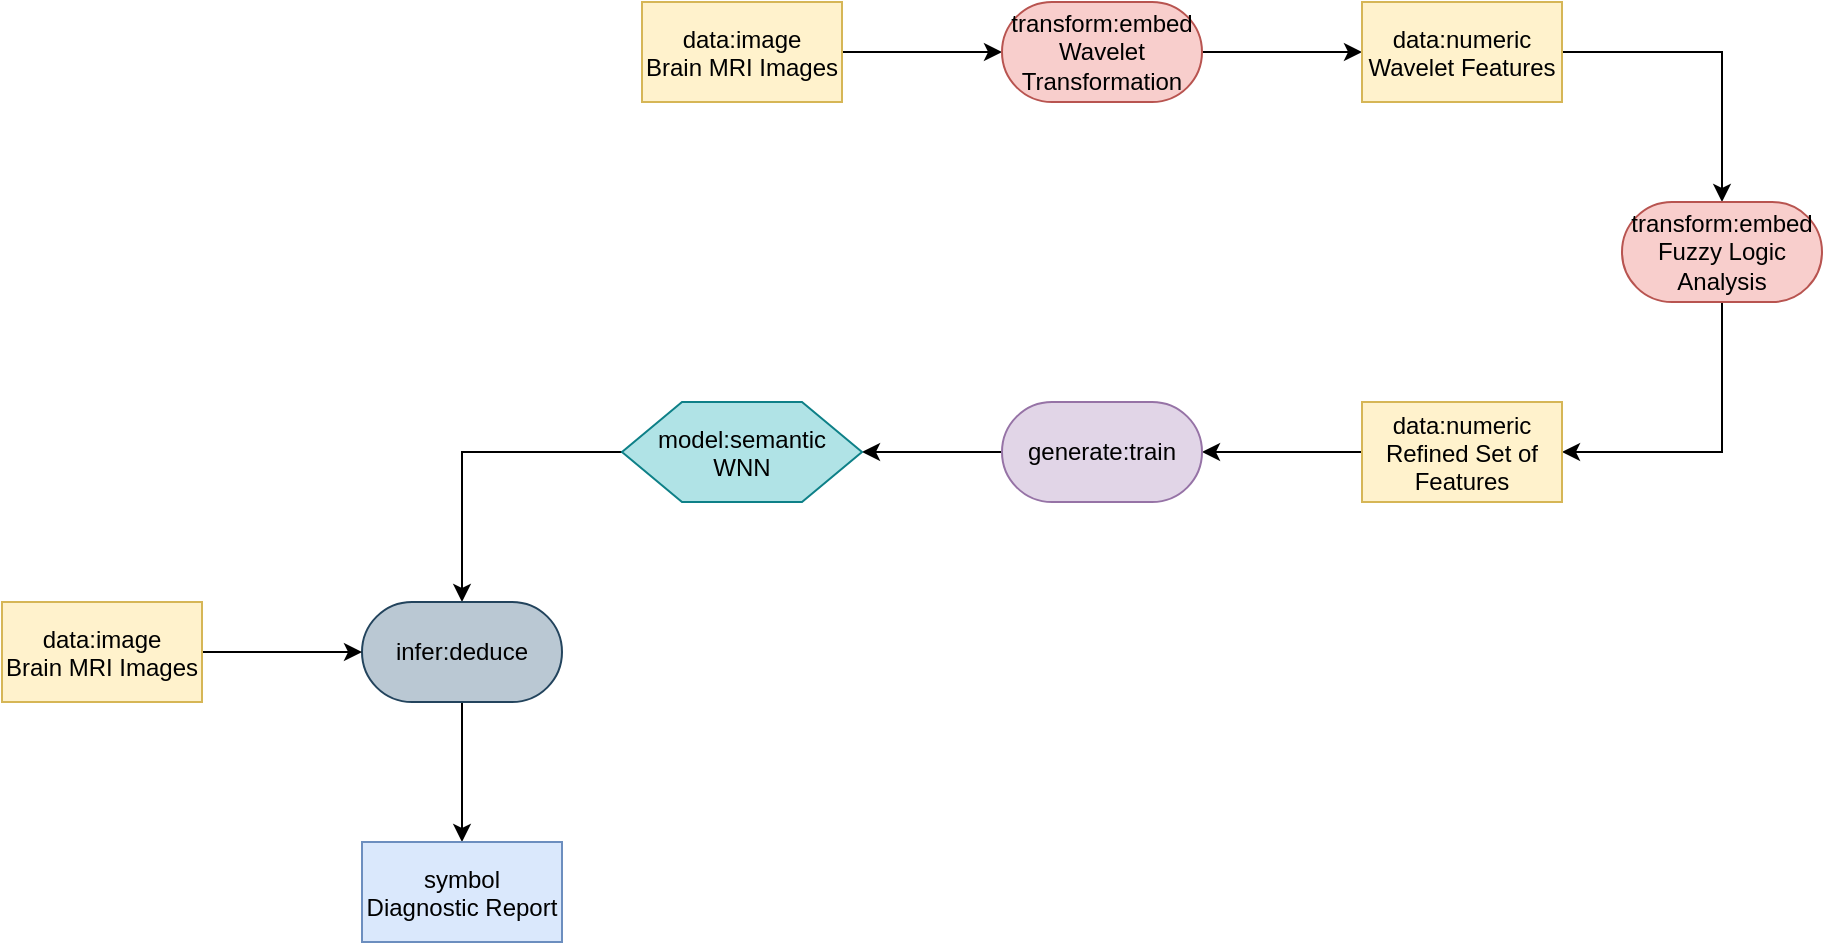 <mxfile version="26.2.14">
  <diagram name="Page-1" id="P8pH1wAPzSwcCt93VveC">
    <mxGraphModel dx="1426" dy="871" grid="1" gridSize="10" guides="1" tooltips="1" connect="1" arrows="1" fold="1" page="1" pageScale="1" pageWidth="3300" pageHeight="4681" math="0" shadow="0">
      <root>
        <mxCell id="0" />
        <mxCell id="1" parent="0" />
        <mxCell id="SUJAVzPCyBz31thAN7e9-3" style="edgeStyle=orthogonalEdgeStyle;rounded=0;orthogonalLoop=1;jettySize=auto;html=1;entryX=0;entryY=0.5;entryDx=0;entryDy=0;" edge="1" parent="1" source="SUJAVzPCyBz31thAN7e9-1" target="SUJAVzPCyBz31thAN7e9-2">
          <mxGeometry relative="1" as="geometry" />
        </mxCell>
        <mxCell id="SUJAVzPCyBz31thAN7e9-1" value="data:image&#xa;Brain MRI Images" style="rectangle;fillColor=#fff2cc;strokeColor=#d6b656;" name="data" vertex="1" parent="1">
          <mxGeometry x="660" y="430" width="100" height="50" as="geometry" />
        </mxCell>
        <mxCell id="SUJAVzPCyBz31thAN7e9-5" style="edgeStyle=orthogonalEdgeStyle;rounded=0;orthogonalLoop=1;jettySize=auto;html=1;entryX=0;entryY=0.5;entryDx=0;entryDy=0;" edge="1" parent="1" source="SUJAVzPCyBz31thAN7e9-2" target="SUJAVzPCyBz31thAN7e9-4">
          <mxGeometry relative="1" as="geometry" />
        </mxCell>
        <mxCell id="SUJAVzPCyBz31thAN7e9-2" value="&lt;div&gt;transform:embed&lt;/div&gt;&lt;div&gt;Wavelet&lt;/div&gt;&lt;div&gt;Transformation&lt;/div&gt;" style="rounded=1;whiteSpace=wrap;html=1;arcSize=50;fillColor=#f8cecc;strokeColor=#b85450;" name="transform" vertex="1" parent="1">
          <mxGeometry x="840" y="430" width="100" height="50" as="geometry" />
        </mxCell>
        <mxCell id="SUJAVzPCyBz31thAN7e9-7" style="edgeStyle=orthogonalEdgeStyle;rounded=0;orthogonalLoop=1;jettySize=auto;html=1;entryX=0.5;entryY=0;entryDx=0;entryDy=0;" edge="1" parent="1" source="SUJAVzPCyBz31thAN7e9-4" target="SUJAVzPCyBz31thAN7e9-6">
          <mxGeometry relative="1" as="geometry" />
        </mxCell>
        <mxCell id="SUJAVzPCyBz31thAN7e9-4" value="data:numeric&#xa;Wavelet Features" style="rectangle;fillColor=#fff2cc;strokeColor=#d6b656;" name="data" vertex="1" parent="1">
          <mxGeometry x="1020" y="430" width="100" height="50" as="geometry" />
        </mxCell>
        <mxCell id="SUJAVzPCyBz31thAN7e9-9" style="edgeStyle=orthogonalEdgeStyle;rounded=0;orthogonalLoop=1;jettySize=auto;html=1;exitX=0.5;exitY=1;exitDx=0;exitDy=0;entryX=1;entryY=0.5;entryDx=0;entryDy=0;" edge="1" parent="1" source="SUJAVzPCyBz31thAN7e9-6" target="SUJAVzPCyBz31thAN7e9-8">
          <mxGeometry relative="1" as="geometry" />
        </mxCell>
        <mxCell id="SUJAVzPCyBz31thAN7e9-6" value="&lt;div&gt;transform:embed&lt;/div&gt;&lt;div&gt;Fuzzy Logic&lt;/div&gt;&lt;div&gt;Analysis&lt;/div&gt;" style="rounded=1;whiteSpace=wrap;html=1;arcSize=50;fillColor=#f8cecc;strokeColor=#b85450;" name="transform" vertex="1" parent="1">
          <mxGeometry x="1150" y="530" width="100" height="50" as="geometry" />
        </mxCell>
        <mxCell id="SUJAVzPCyBz31thAN7e9-11" style="edgeStyle=orthogonalEdgeStyle;rounded=0;orthogonalLoop=1;jettySize=auto;html=1;exitX=0;exitY=0.5;exitDx=0;exitDy=0;" edge="1" parent="1" source="SUJAVzPCyBz31thAN7e9-8" target="SUJAVzPCyBz31thAN7e9-10">
          <mxGeometry relative="1" as="geometry" />
        </mxCell>
        <mxCell id="SUJAVzPCyBz31thAN7e9-8" value="data:numeric&#xa;Refined Set of&#xa;Features" style="rectangle;fillColor=#fff2cc;strokeColor=#d6b656;" name="data" vertex="1" parent="1">
          <mxGeometry x="1020" y="630" width="100" height="50" as="geometry" />
        </mxCell>
        <mxCell id="SUJAVzPCyBz31thAN7e9-14" style="edgeStyle=orthogonalEdgeStyle;rounded=0;orthogonalLoop=1;jettySize=auto;html=1;exitX=0;exitY=0.5;exitDx=0;exitDy=0;entryX=1;entryY=0.5;entryDx=0;entryDy=0;" edge="1" parent="1" source="SUJAVzPCyBz31thAN7e9-10" target="SUJAVzPCyBz31thAN7e9-12">
          <mxGeometry relative="1" as="geometry" />
        </mxCell>
        <mxCell id="SUJAVzPCyBz31thAN7e9-10" value="generate:train" style="rounded=1;whiteSpace=wrap;html=1;arcSize=50;fillColor=#e1d5e7;strokeColor=#9673a6;" name="generate:train" vertex="1" parent="1">
          <mxGeometry x="840" y="630" width="100" height="50" as="geometry" />
        </mxCell>
        <mxCell id="SUJAVzPCyBz31thAN7e9-15" style="edgeStyle=orthogonalEdgeStyle;rounded=0;orthogonalLoop=1;jettySize=auto;html=1;entryX=0.5;entryY=0;entryDx=0;entryDy=0;" edge="1" parent="1" source="SUJAVzPCyBz31thAN7e9-12" target="SUJAVzPCyBz31thAN7e9-13">
          <mxGeometry relative="1" as="geometry" />
        </mxCell>
        <mxCell id="SUJAVzPCyBz31thAN7e9-12" value="model:semantic&#xa;WNN" style="shape=hexagon;perimeter=hexagonPerimeter2;fillColor=#b0e3e6;strokeColor=#0e8088;" name="model" vertex="1" parent="1">
          <mxGeometry x="650" y="630" width="120" height="50" as="geometry" />
        </mxCell>
        <mxCell id="SUJAVzPCyBz31thAN7e9-19" style="edgeStyle=orthogonalEdgeStyle;rounded=0;orthogonalLoop=1;jettySize=auto;html=1;exitX=0.5;exitY=1;exitDx=0;exitDy=0;entryX=0.5;entryY=0;entryDx=0;entryDy=0;" edge="1" parent="1" source="SUJAVzPCyBz31thAN7e9-13" target="SUJAVzPCyBz31thAN7e9-18">
          <mxGeometry relative="1" as="geometry" />
        </mxCell>
        <mxCell id="SUJAVzPCyBz31thAN7e9-13" value="infer:deduce" style="rounded=1;whiteSpace=wrap;html=1;arcSize=50;fillColor=#bac8d3;strokeColor=#23445d;" name="infer:deduce" vertex="1" parent="1">
          <mxGeometry x="520" y="730" width="100" height="50" as="geometry" />
        </mxCell>
        <mxCell id="SUJAVzPCyBz31thAN7e9-17" style="edgeStyle=orthogonalEdgeStyle;rounded=0;orthogonalLoop=1;jettySize=auto;html=1;exitX=1;exitY=0.5;exitDx=0;exitDy=0;entryX=0;entryY=0.5;entryDx=0;entryDy=0;" edge="1" parent="1" source="SUJAVzPCyBz31thAN7e9-16" target="SUJAVzPCyBz31thAN7e9-13">
          <mxGeometry relative="1" as="geometry" />
        </mxCell>
        <mxCell id="SUJAVzPCyBz31thAN7e9-16" value="data:image&#xa;Brain MRI Images" style="rectangle;fillColor=#fff2cc;strokeColor=#d6b656;" name="data" vertex="1" parent="1">
          <mxGeometry x="340" y="730" width="100" height="50" as="geometry" />
        </mxCell>
        <mxCell id="SUJAVzPCyBz31thAN7e9-18" value="symbol&#xa;Diagnostic Report" style="rectangle;fillColor=#dae8fc;strokeColor=#6c8ebf;" name="symbol" vertex="1" parent="1">
          <mxGeometry x="520" y="850" width="100" height="50" as="geometry" />
        </mxCell>
      </root>
    </mxGraphModel>
  </diagram>
</mxfile>
